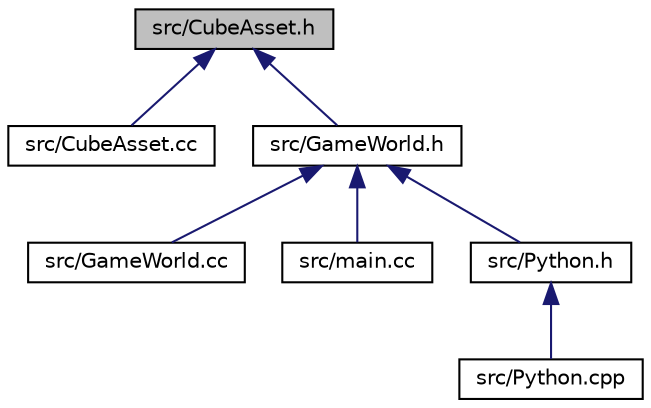 digraph "src/CubeAsset.h"
{
  edge [fontname="Helvetica",fontsize="10",labelfontname="Helvetica",labelfontsize="10"];
  node [fontname="Helvetica",fontsize="10",shape=record];
  Node1 [label="src/CubeAsset.h",height=0.2,width=0.4,color="black", fillcolor="grey75", style="filled", fontcolor="black"];
  Node1 -> Node2 [dir="back",color="midnightblue",fontsize="10",style="solid"];
  Node2 [label="src/CubeAsset.cc",height=0.2,width=0.4,color="black", fillcolor="white", style="filled",URL="$_cube_asset_8cc.html"];
  Node1 -> Node3 [dir="back",color="midnightblue",fontsize="10",style="solid"];
  Node3 [label="src/GameWorld.h",height=0.2,width=0.4,color="black", fillcolor="white", style="filled",URL="$_game_world_8h.html"];
  Node3 -> Node4 [dir="back",color="midnightblue",fontsize="10",style="solid"];
  Node4 [label="src/GameWorld.cc",height=0.2,width=0.4,color="black", fillcolor="white", style="filled",URL="$_game_world_8cc.html"];
  Node3 -> Node5 [dir="back",color="midnightblue",fontsize="10",style="solid"];
  Node5 [label="src/main.cc",height=0.2,width=0.4,color="black", fillcolor="white", style="filled",URL="$main_8cc.html"];
  Node3 -> Node6 [dir="back",color="midnightblue",fontsize="10",style="solid"];
  Node6 [label="src/Python.h",height=0.2,width=0.4,color="black", fillcolor="white", style="filled",URL="$_python_8h.html"];
  Node6 -> Node7 [dir="back",color="midnightblue",fontsize="10",style="solid"];
  Node7 [label="src/Python.cpp",height=0.2,width=0.4,color="black", fillcolor="white", style="filled",URL="$_python_8cpp.html"];
}
